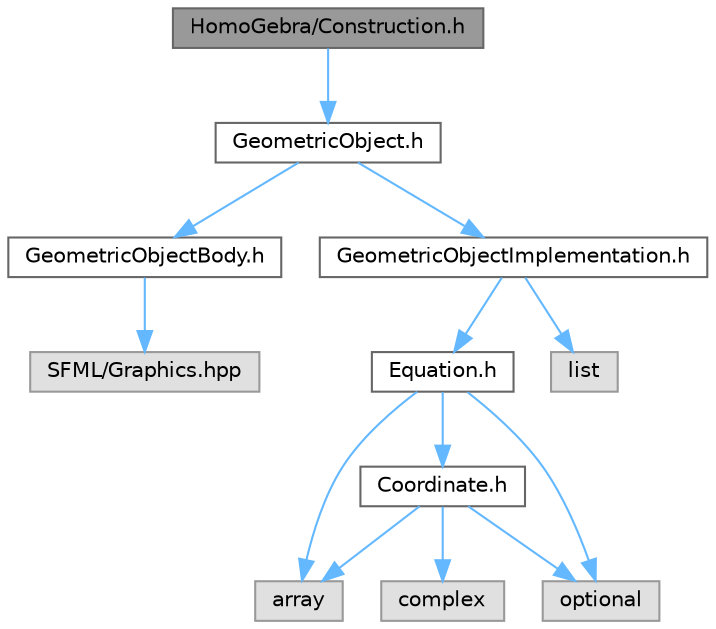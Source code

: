 digraph "HomoGebra/Construction.h"
{
 // LATEX_PDF_SIZE
  bgcolor="transparent";
  edge [fontname=Helvetica,fontsize=10,labelfontname=Helvetica,labelfontsize=10];
  node [fontname=Helvetica,fontsize=10,shape=box,height=0.2,width=0.9];
  Node1 [label="HomoGebra/Construction.h",height=0.2,width=0.4,color="gray40", fillcolor="grey60", style="filled", fontcolor="black",tooltip=" "];
  Node1 -> Node2 [color="steelblue1",style="solid"];
  Node2 [label="GeometricObject.h",height=0.2,width=0.4,color="grey40", fillcolor="white", style="filled",URL="$_geometric_object_8h.html",tooltip=" "];
  Node2 -> Node3 [color="steelblue1",style="solid"];
  Node3 [label="GeometricObjectBody.h",height=0.2,width=0.4,color="grey40", fillcolor="white", style="filled",URL="$_geometric_object_body_8h.html",tooltip=" "];
  Node3 -> Node4 [color="steelblue1",style="solid"];
  Node4 [label="SFML/Graphics.hpp",height=0.2,width=0.4,color="grey60", fillcolor="#E0E0E0", style="filled",tooltip=" "];
  Node2 -> Node5 [color="steelblue1",style="solid"];
  Node5 [label="GeometricObjectImplementation.h",height=0.2,width=0.4,color="grey40", fillcolor="white", style="filled",URL="$_geometric_object_implementation_8h.html",tooltip=" "];
  Node5 -> Node6 [color="steelblue1",style="solid"];
  Node6 [label="list",height=0.2,width=0.4,color="grey60", fillcolor="#E0E0E0", style="filled",tooltip=" "];
  Node5 -> Node7 [color="steelblue1",style="solid"];
  Node7 [label="Equation.h",height=0.2,width=0.4,color="grey40", fillcolor="white", style="filled",URL="$_equation_8h.html",tooltip=" "];
  Node7 -> Node8 [color="steelblue1",style="solid"];
  Node8 [label="array",height=0.2,width=0.4,color="grey60", fillcolor="#E0E0E0", style="filled",tooltip=" "];
  Node7 -> Node9 [color="steelblue1",style="solid"];
  Node9 [label="optional",height=0.2,width=0.4,color="grey60", fillcolor="#E0E0E0", style="filled",tooltip=" "];
  Node7 -> Node10 [color="steelblue1",style="solid"];
  Node10 [label="Coordinate.h",height=0.2,width=0.4,color="grey40", fillcolor="white", style="filled",URL="$_coordinate_8h.html",tooltip=" "];
  Node10 -> Node11 [color="steelblue1",style="solid"];
  Node11 [label="complex",height=0.2,width=0.4,color="grey60", fillcolor="#E0E0E0", style="filled",tooltip=" "];
  Node10 -> Node8 [color="steelblue1",style="solid"];
  Node10 -> Node9 [color="steelblue1",style="solid"];
}
